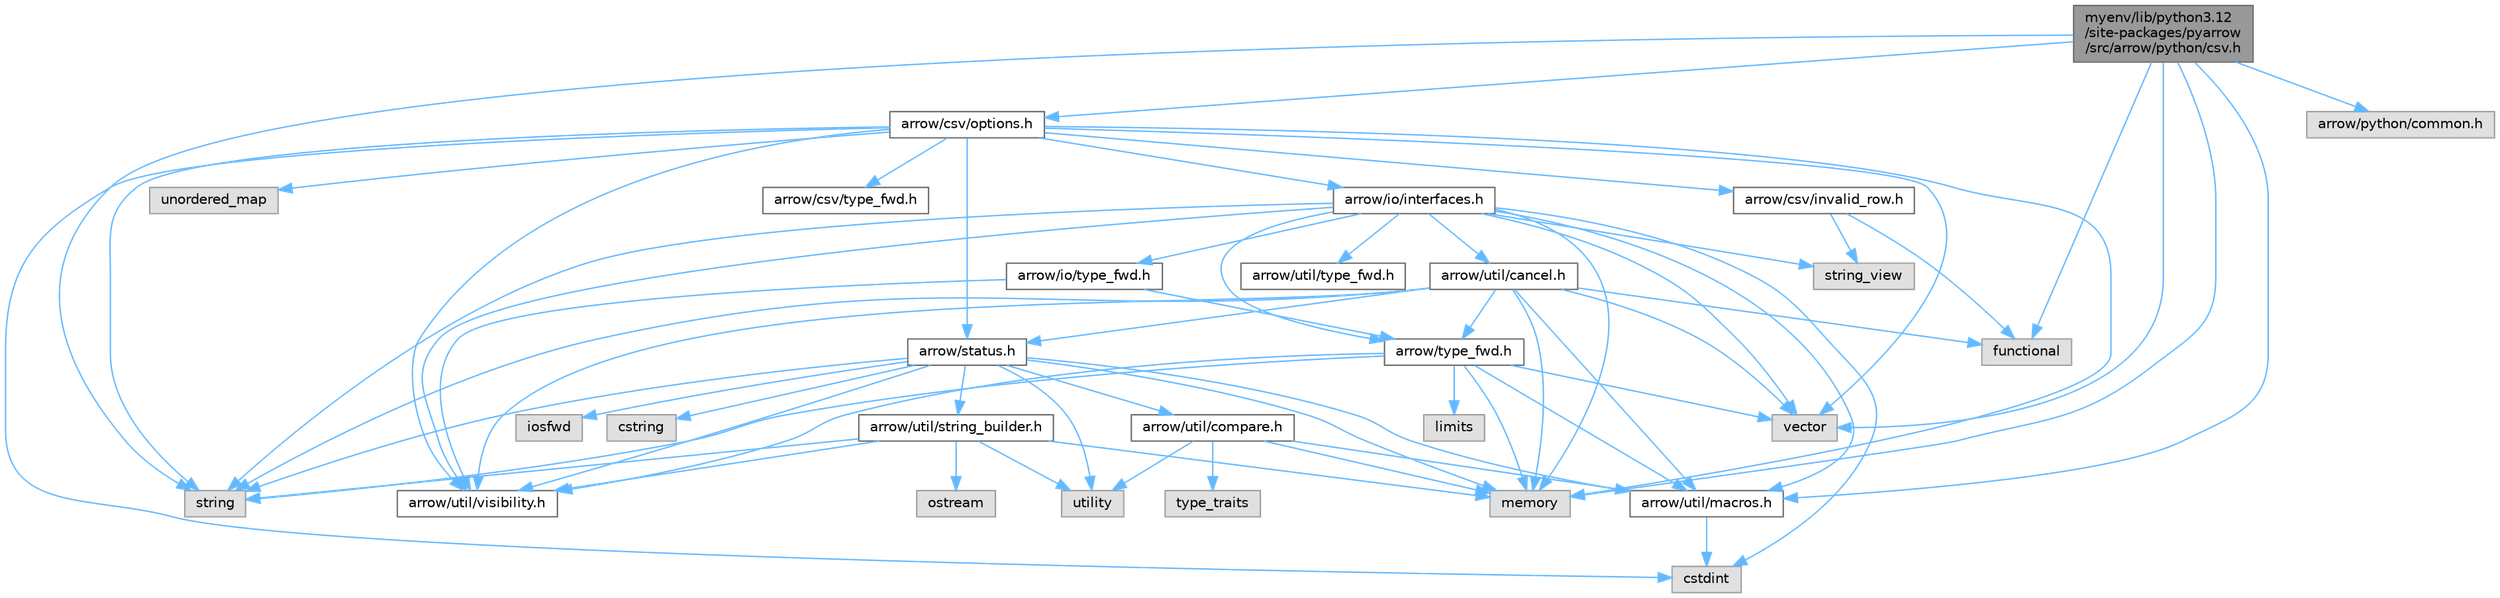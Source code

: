 digraph "myenv/lib/python3.12/site-packages/pyarrow/src/arrow/python/csv.h"
{
 // LATEX_PDF_SIZE
  bgcolor="transparent";
  edge [fontname=Helvetica,fontsize=10,labelfontname=Helvetica,labelfontsize=10];
  node [fontname=Helvetica,fontsize=10,shape=box,height=0.2,width=0.4];
  Node1 [id="Node000001",label="myenv/lib/python3.12\l/site-packages/pyarrow\l/src/arrow/python/csv.h",height=0.2,width=0.4,color="gray40", fillcolor="grey60", style="filled", fontcolor="black",tooltip=" "];
  Node1 -> Node2 [id="edge1_Node000001_Node000002",color="steelblue1",style="solid",tooltip=" "];
  Node2 [id="Node000002",label="functional",height=0.2,width=0.4,color="grey60", fillcolor="#E0E0E0", style="filled",tooltip=" "];
  Node1 -> Node3 [id="edge2_Node000001_Node000003",color="steelblue1",style="solid",tooltip=" "];
  Node3 [id="Node000003",label="memory",height=0.2,width=0.4,color="grey60", fillcolor="#E0E0E0", style="filled",tooltip=" "];
  Node1 -> Node4 [id="edge3_Node000001_Node000004",color="steelblue1",style="solid",tooltip=" "];
  Node4 [id="Node000004",label="string",height=0.2,width=0.4,color="grey60", fillcolor="#E0E0E0", style="filled",tooltip=" "];
  Node1 -> Node5 [id="edge4_Node000001_Node000005",color="steelblue1",style="solid",tooltip=" "];
  Node5 [id="Node000005",label="vector",height=0.2,width=0.4,color="grey60", fillcolor="#E0E0E0", style="filled",tooltip=" "];
  Node1 -> Node6 [id="edge5_Node000001_Node000006",color="steelblue1",style="solid",tooltip=" "];
  Node6 [id="Node000006",label="arrow/csv/options.h",height=0.2,width=0.4,color="grey40", fillcolor="white", style="filled",URL="$csv_2options_8h.html",tooltip=" "];
  Node6 -> Node7 [id="edge6_Node000006_Node000007",color="steelblue1",style="solid",tooltip=" "];
  Node7 [id="Node000007",label="cstdint",height=0.2,width=0.4,color="grey60", fillcolor="#E0E0E0", style="filled",tooltip=" "];
  Node6 -> Node3 [id="edge7_Node000006_Node000003",color="steelblue1",style="solid",tooltip=" "];
  Node6 -> Node4 [id="edge8_Node000006_Node000004",color="steelblue1",style="solid",tooltip=" "];
  Node6 -> Node8 [id="edge9_Node000006_Node000008",color="steelblue1",style="solid",tooltip=" "];
  Node8 [id="Node000008",label="unordered_map",height=0.2,width=0.4,color="grey60", fillcolor="#E0E0E0", style="filled",tooltip=" "];
  Node6 -> Node5 [id="edge10_Node000006_Node000005",color="steelblue1",style="solid",tooltip=" "];
  Node6 -> Node9 [id="edge11_Node000006_Node000009",color="steelblue1",style="solid",tooltip=" "];
  Node9 [id="Node000009",label="arrow/csv/invalid_row.h",height=0.2,width=0.4,color="grey40", fillcolor="white", style="filled",URL="$invalid__row_8h.html",tooltip=" "];
  Node9 -> Node2 [id="edge12_Node000009_Node000002",color="steelblue1",style="solid",tooltip=" "];
  Node9 -> Node10 [id="edge13_Node000009_Node000010",color="steelblue1",style="solid",tooltip=" "];
  Node10 [id="Node000010",label="string_view",height=0.2,width=0.4,color="grey60", fillcolor="#E0E0E0", style="filled",tooltip=" "];
  Node6 -> Node11 [id="edge14_Node000006_Node000011",color="steelblue1",style="solid",tooltip=" "];
  Node11 [id="Node000011",label="arrow/csv/type_fwd.h",height=0.2,width=0.4,color="grey40", fillcolor="white", style="filled",URL="$arrow_2csv_2type__fwd_8h.html",tooltip=" "];
  Node6 -> Node12 [id="edge15_Node000006_Node000012",color="steelblue1",style="solid",tooltip=" "];
  Node12 [id="Node000012",label="arrow/io/interfaces.h",height=0.2,width=0.4,color="grey40", fillcolor="white", style="filled",URL="$interfaces_8h.html",tooltip=" "];
  Node12 -> Node7 [id="edge16_Node000012_Node000007",color="steelblue1",style="solid",tooltip=" "];
  Node12 -> Node3 [id="edge17_Node000012_Node000003",color="steelblue1",style="solid",tooltip=" "];
  Node12 -> Node4 [id="edge18_Node000012_Node000004",color="steelblue1",style="solid",tooltip=" "];
  Node12 -> Node10 [id="edge19_Node000012_Node000010",color="steelblue1",style="solid",tooltip=" "];
  Node12 -> Node5 [id="edge20_Node000012_Node000005",color="steelblue1",style="solid",tooltip=" "];
  Node12 -> Node13 [id="edge21_Node000012_Node000013",color="steelblue1",style="solid",tooltip=" "];
  Node13 [id="Node000013",label="arrow/io/type_fwd.h",height=0.2,width=0.4,color="grey40", fillcolor="white", style="filled",URL="$arrow_2io_2type__fwd_8h.html",tooltip=" "];
  Node13 -> Node14 [id="edge22_Node000013_Node000014",color="steelblue1",style="solid",tooltip=" "];
  Node14 [id="Node000014",label="arrow/type_fwd.h",height=0.2,width=0.4,color="grey40", fillcolor="white", style="filled",URL="$arrow_2type__fwd_8h.html",tooltip=" "];
  Node14 -> Node15 [id="edge23_Node000014_Node000015",color="steelblue1",style="solid",tooltip=" "];
  Node15 [id="Node000015",label="limits",height=0.2,width=0.4,color="grey60", fillcolor="#E0E0E0", style="filled",tooltip=" "];
  Node14 -> Node3 [id="edge24_Node000014_Node000003",color="steelblue1",style="solid",tooltip=" "];
  Node14 -> Node4 [id="edge25_Node000014_Node000004",color="steelblue1",style="solid",tooltip=" "];
  Node14 -> Node5 [id="edge26_Node000014_Node000005",color="steelblue1",style="solid",tooltip=" "];
  Node14 -> Node16 [id="edge27_Node000014_Node000016",color="steelblue1",style="solid",tooltip=" "];
  Node16 [id="Node000016",label="arrow/util/macros.h",height=0.2,width=0.4,color="grey40", fillcolor="white", style="filled",URL="$macros_8h.html",tooltip=" "];
  Node16 -> Node7 [id="edge28_Node000016_Node000007",color="steelblue1",style="solid",tooltip=" "];
  Node14 -> Node17 [id="edge29_Node000014_Node000017",color="steelblue1",style="solid",tooltip=" "];
  Node17 [id="Node000017",label="arrow/util/visibility.h",height=0.2,width=0.4,color="grey40", fillcolor="white", style="filled",URL="$include_2arrow_2util_2visibility_8h.html",tooltip=" "];
  Node13 -> Node17 [id="edge30_Node000013_Node000017",color="steelblue1",style="solid",tooltip=" "];
  Node12 -> Node14 [id="edge31_Node000012_Node000014",color="steelblue1",style="solid",tooltip=" "];
  Node12 -> Node18 [id="edge32_Node000012_Node000018",color="steelblue1",style="solid",tooltip=" "];
  Node18 [id="Node000018",label="arrow/util/cancel.h",height=0.2,width=0.4,color="grey40", fillcolor="white", style="filled",URL="$cancel_8h.html",tooltip=" "];
  Node18 -> Node2 [id="edge33_Node000018_Node000002",color="steelblue1",style="solid",tooltip=" "];
  Node18 -> Node3 [id="edge34_Node000018_Node000003",color="steelblue1",style="solid",tooltip=" "];
  Node18 -> Node4 [id="edge35_Node000018_Node000004",color="steelblue1",style="solid",tooltip=" "];
  Node18 -> Node5 [id="edge36_Node000018_Node000005",color="steelblue1",style="solid",tooltip=" "];
  Node18 -> Node19 [id="edge37_Node000018_Node000019",color="steelblue1",style="solid",tooltip=" "];
  Node19 [id="Node000019",label="arrow/status.h",height=0.2,width=0.4,color="grey40", fillcolor="white", style="filled",URL="$status_8h.html",tooltip=" "];
  Node19 -> Node20 [id="edge38_Node000019_Node000020",color="steelblue1",style="solid",tooltip=" "];
  Node20 [id="Node000020",label="cstring",height=0.2,width=0.4,color="grey60", fillcolor="#E0E0E0", style="filled",tooltip=" "];
  Node19 -> Node21 [id="edge39_Node000019_Node000021",color="steelblue1",style="solid",tooltip=" "];
  Node21 [id="Node000021",label="iosfwd",height=0.2,width=0.4,color="grey60", fillcolor="#E0E0E0", style="filled",tooltip=" "];
  Node19 -> Node3 [id="edge40_Node000019_Node000003",color="steelblue1",style="solid",tooltip=" "];
  Node19 -> Node4 [id="edge41_Node000019_Node000004",color="steelblue1",style="solid",tooltip=" "];
  Node19 -> Node22 [id="edge42_Node000019_Node000022",color="steelblue1",style="solid",tooltip=" "];
  Node22 [id="Node000022",label="utility",height=0.2,width=0.4,color="grey60", fillcolor="#E0E0E0", style="filled",tooltip=" "];
  Node19 -> Node23 [id="edge43_Node000019_Node000023",color="steelblue1",style="solid",tooltip=" "];
  Node23 [id="Node000023",label="arrow/util/compare.h",height=0.2,width=0.4,color="grey40", fillcolor="white", style="filled",URL="$util_2compare_8h.html",tooltip=" "];
  Node23 -> Node3 [id="edge44_Node000023_Node000003",color="steelblue1",style="solid",tooltip=" "];
  Node23 -> Node24 [id="edge45_Node000023_Node000024",color="steelblue1",style="solid",tooltip=" "];
  Node24 [id="Node000024",label="type_traits",height=0.2,width=0.4,color="grey60", fillcolor="#E0E0E0", style="filled",tooltip=" "];
  Node23 -> Node22 [id="edge46_Node000023_Node000022",color="steelblue1",style="solid",tooltip=" "];
  Node23 -> Node16 [id="edge47_Node000023_Node000016",color="steelblue1",style="solid",tooltip=" "];
  Node19 -> Node16 [id="edge48_Node000019_Node000016",color="steelblue1",style="solid",tooltip=" "];
  Node19 -> Node25 [id="edge49_Node000019_Node000025",color="steelblue1",style="solid",tooltip=" "];
  Node25 [id="Node000025",label="arrow/util/string_builder.h",height=0.2,width=0.4,color="grey40", fillcolor="white", style="filled",URL="$string__builder_8h.html",tooltip=" "];
  Node25 -> Node3 [id="edge50_Node000025_Node000003",color="steelblue1",style="solid",tooltip=" "];
  Node25 -> Node26 [id="edge51_Node000025_Node000026",color="steelblue1",style="solid",tooltip=" "];
  Node26 [id="Node000026",label="ostream",height=0.2,width=0.4,color="grey60", fillcolor="#E0E0E0", style="filled",tooltip=" "];
  Node25 -> Node4 [id="edge52_Node000025_Node000004",color="steelblue1",style="solid",tooltip=" "];
  Node25 -> Node22 [id="edge53_Node000025_Node000022",color="steelblue1",style="solid",tooltip=" "];
  Node25 -> Node17 [id="edge54_Node000025_Node000017",color="steelblue1",style="solid",tooltip=" "];
  Node19 -> Node17 [id="edge55_Node000019_Node000017",color="steelblue1",style="solid",tooltip=" "];
  Node18 -> Node14 [id="edge56_Node000018_Node000014",color="steelblue1",style="solid",tooltip=" "];
  Node18 -> Node16 [id="edge57_Node000018_Node000016",color="steelblue1",style="solid",tooltip=" "];
  Node18 -> Node17 [id="edge58_Node000018_Node000017",color="steelblue1",style="solid",tooltip=" "];
  Node12 -> Node16 [id="edge59_Node000012_Node000016",color="steelblue1",style="solid",tooltip=" "];
  Node12 -> Node27 [id="edge60_Node000012_Node000027",color="steelblue1",style="solid",tooltip=" "];
  Node27 [id="Node000027",label="arrow/util/type_fwd.h",height=0.2,width=0.4,color="grey40", fillcolor="white", style="filled",URL="$arrow_2util_2type__fwd_8h.html",tooltip=" "];
  Node12 -> Node17 [id="edge61_Node000012_Node000017",color="steelblue1",style="solid",tooltip=" "];
  Node6 -> Node19 [id="edge62_Node000006_Node000019",color="steelblue1",style="solid",tooltip=" "];
  Node6 -> Node17 [id="edge63_Node000006_Node000017",color="steelblue1",style="solid",tooltip=" "];
  Node1 -> Node28 [id="edge64_Node000001_Node000028",color="steelblue1",style="solid",tooltip=" "];
  Node28 [id="Node000028",label="arrow/python/common.h",height=0.2,width=0.4,color="grey60", fillcolor="#E0E0E0", style="filled",tooltip=" "];
  Node1 -> Node16 [id="edge65_Node000001_Node000016",color="steelblue1",style="solid",tooltip=" "];
}
